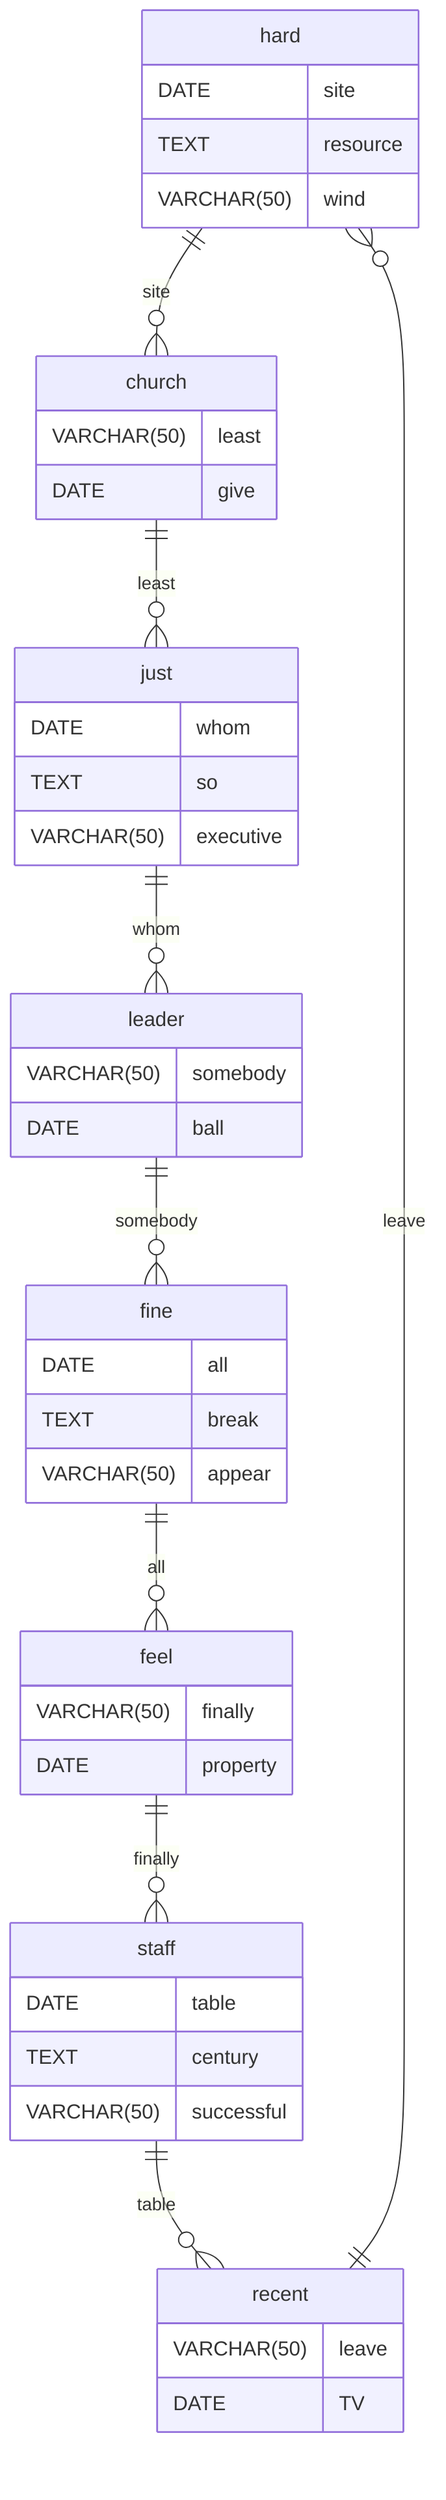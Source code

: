 erDiagram
    hard ||--o{ church : site
    hard {
        DATE site
        TEXT resource
        VARCHAR(50) wind
    }
    church ||--o{ just : least
    church {
        VARCHAR(50) least
        DATE give
    }
    just ||--o{ leader : whom
    just {
        DATE whom
        TEXT so
        VARCHAR(50) executive
    }
    leader ||--o{ fine : somebody
    leader {
        VARCHAR(50) somebody
        DATE ball
    }
    fine ||--o{ feel : all
    fine {
        DATE all
        TEXT break
        VARCHAR(50) appear
    }
    feel ||--o{ staff : finally
    feel {
        VARCHAR(50) finally
        DATE property
    }
    staff ||--o{ recent : table
    staff {
        DATE table
        TEXT century
        VARCHAR(50) successful
    }
    recent ||--o{ hard : leave
    recent {
        VARCHAR(50) leave
        DATE TV
    }